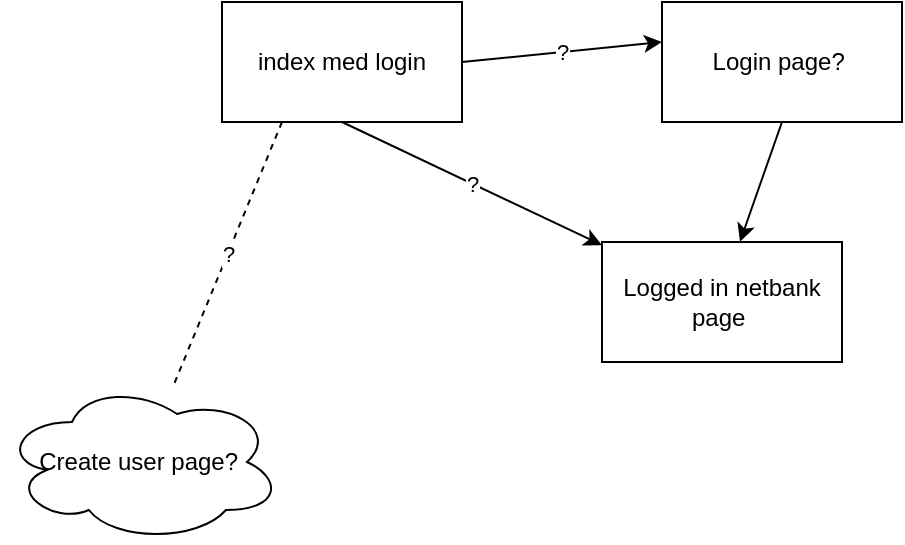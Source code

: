 <mxfile version="13.0.1" type="device"><diagram id="ltMrOg44210pWU81PQJe" name="Page-1"><mxGraphModel dx="529" dy="382" grid="1" gridSize="10" guides="1" tooltips="1" connect="1" arrows="1" fold="1" page="1" pageScale="1" pageWidth="1169" pageHeight="827" math="0" shadow="0"><root><mxCell id="0"/><mxCell id="1" parent="0"/><mxCell id="TpDtNDLUgKuubVwyRcVl-1" value="index med login" style="rounded=0;whiteSpace=wrap;html=1;" parent="1" vertex="1"><mxGeometry x="460" y="290" width="120" height="60" as="geometry"/></mxCell><mxCell id="TpDtNDLUgKuubVwyRcVl-2" value="?" style="endArrow=classic;html=1;exitX=0.5;exitY=1;exitDx=0;exitDy=0;" parent="1" source="TpDtNDLUgKuubVwyRcVl-1" target="TpDtNDLUgKuubVwyRcVl-3" edge="1"><mxGeometry width="50" height="50" relative="1" as="geometry"><mxPoint x="520" y="430" as="sourcePoint"/><mxPoint x="690" y="560" as="targetPoint"/></mxGeometry></mxCell><mxCell id="TpDtNDLUgKuubVwyRcVl-3" value="Logged in netbank page&amp;nbsp;" style="rounded=0;whiteSpace=wrap;html=1;" parent="1" vertex="1"><mxGeometry x="650" y="410" width="120" height="60" as="geometry"/></mxCell><mxCell id="b5ETOQlKinzcPGlZqKTA-1" value="?" style="endArrow=none;dashed=1;html=1;exitX=0.25;exitY=1;exitDx=0;exitDy=0;" edge="1" parent="1" source="TpDtNDLUgKuubVwyRcVl-1" target="b5ETOQlKinzcPGlZqKTA-2"><mxGeometry width="50" height="50" relative="1" as="geometry"><mxPoint x="430" y="440" as="sourcePoint"/><mxPoint x="490" y="350" as="targetPoint"/></mxGeometry></mxCell><mxCell id="b5ETOQlKinzcPGlZqKTA-2" value="Create user page?&amp;nbsp;" style="ellipse;shape=cloud;whiteSpace=wrap;html=1;" vertex="1" parent="1"><mxGeometry x="350" y="480" width="140" height="80" as="geometry"/></mxCell><mxCell id="b5ETOQlKinzcPGlZqKTA-3" value="Login page?&amp;nbsp;" style="rounded=0;whiteSpace=wrap;html=1;" vertex="1" parent="1"><mxGeometry x="680" y="290" width="120" height="60" as="geometry"/></mxCell><mxCell id="b5ETOQlKinzcPGlZqKTA-4" value="?" style="endArrow=classic;html=1;exitX=1;exitY=0.5;exitDx=0;exitDy=0;" edge="1" parent="1" source="TpDtNDLUgKuubVwyRcVl-1"><mxGeometry width="50" height="50" relative="1" as="geometry"><mxPoint x="630" y="360" as="sourcePoint"/><mxPoint x="680" y="310" as="targetPoint"/></mxGeometry></mxCell><mxCell id="b5ETOQlKinzcPGlZqKTA-5" value="" style="endArrow=classic;html=1;exitX=1;exitY=0.5;exitDx=0;exitDy=0;entryX=0.575;entryY=-0.002;entryDx=0;entryDy=0;entryPerimeter=0;" edge="1" parent="1" target="TpDtNDLUgKuubVwyRcVl-3"><mxGeometry width="50" height="50" relative="1" as="geometry"><mxPoint x="740" y="350" as="sourcePoint"/><mxPoint x="840" y="340" as="targetPoint"/></mxGeometry></mxCell></root></mxGraphModel></diagram></mxfile>